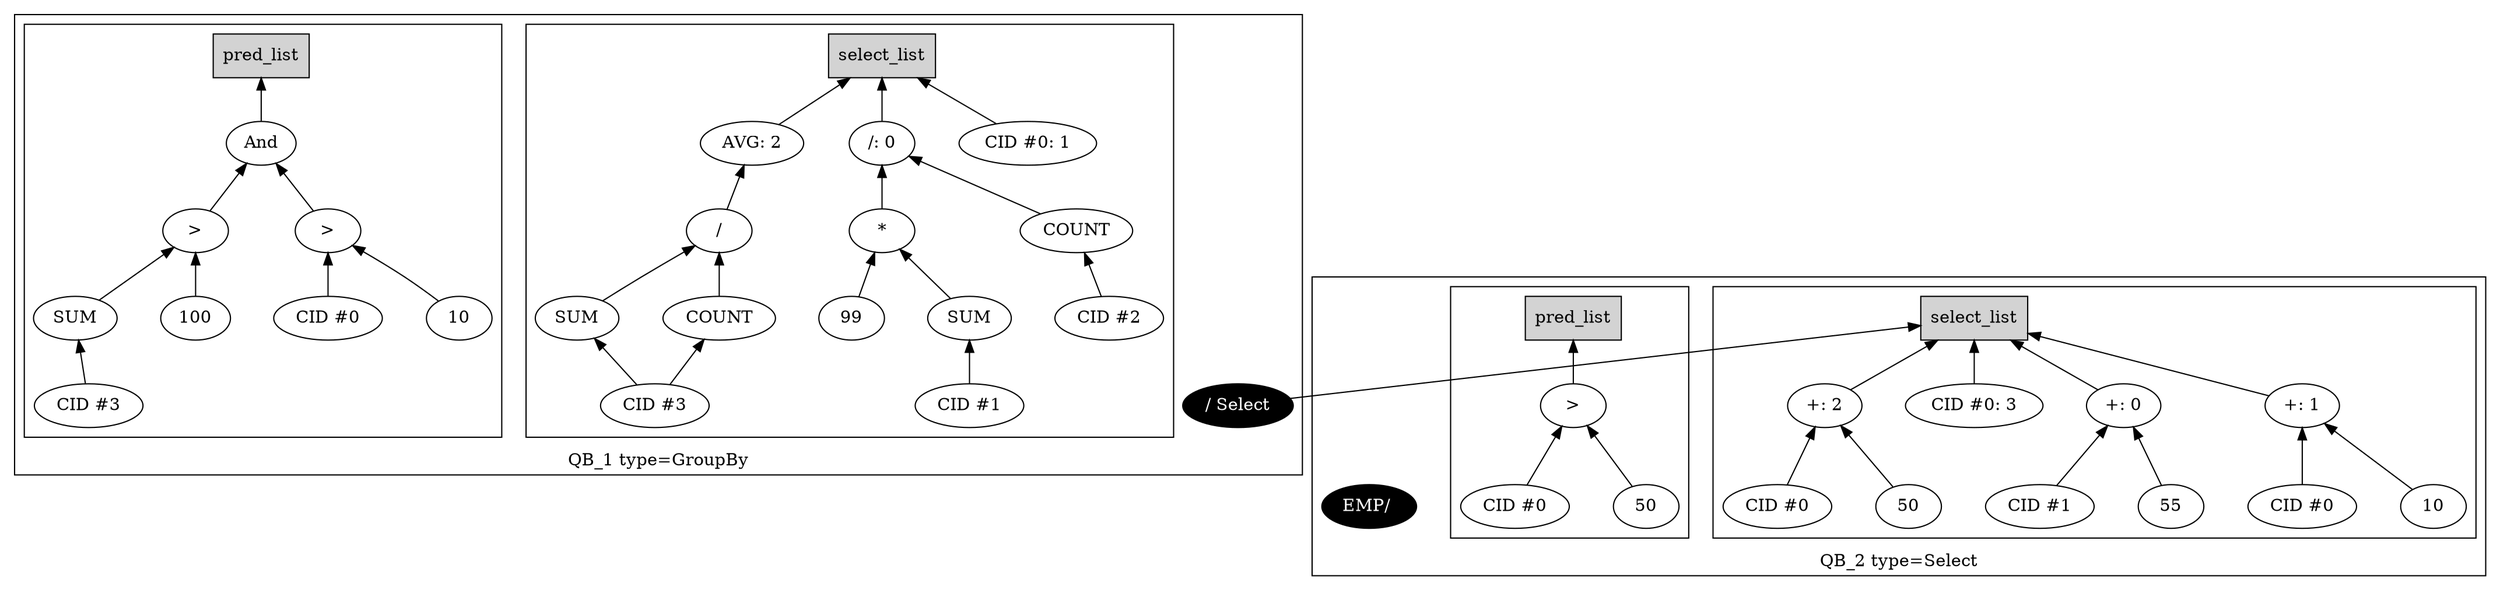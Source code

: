 digraph example1 {
    rankdir=BT;
    nodesep=0.5;
    ordering="in";
  subgraph cluster_QB_1 {
    "QB_1_selectlist"[label="select_list",shape=box,style=filled];
  subgraph cluster_select_listQB_1 {
    exprnodeNodeId11v1[label="/: 0"];
    exprnodeNodeId6v1 -> exprnodeNodeId11v1;
    exprnodeNodeId6v1[label="*"];
    exprnodeNodeId4v1 -> exprnodeNodeId6v1;
    exprnodeNodeId4v1[label="SUM"];
    exprnodeNodeId33v1 -> exprnodeNodeId4v1;
    exprnodeNodeId33v1[label="CID #1"];
    exprnodeNodeId5v1 -> exprnodeNodeId6v1;
    exprnodeNodeId5v1[label="99"];
    exprnodeNodeId10v1 -> exprnodeNodeId11v1;
    exprnodeNodeId10v1[label="COUNT"];
    exprnodeNodeId34v1 -> exprnodeNodeId10v1;
    exprnodeNodeId34v1[label="CID #2"];
    exprnodeNodeId11v1 -> "QB_1_selectlist";
    exprnodeNodeId35v1[label="CID #0: 1"];
    exprnodeNodeId35v1 -> "QB_1_selectlist";
    exprnodeNodeId16v1[label="AVG: 2"];
    exprnodeNodeId39v1 -> exprnodeNodeId16v1;
    exprnodeNodeId39v1[label="/"];
    exprnodeNodeId37v1 -> exprnodeNodeId39v1;
    exprnodeNodeId37v1[label="SUM"];
    exprnodeNodeId36v1 -> exprnodeNodeId37v1;
    exprnodeNodeId36v1[label="CID #3"];
    exprnodeNodeId38v1 -> exprnodeNodeId39v1;
    exprnodeNodeId38v1[label="COUNT"];
    exprnodeNodeId36v1 -> exprnodeNodeId38v1;
    exprnodeNodeId36v1[label="CID #3"];
    exprnodeNodeId16v1 -> "QB_1_selectlist";
}
    "QUN_3"[label="/ Select", fillcolor=black, fontcolor=white, style=filled]
  subgraph cluster_pred_listQB_1 {
    exprnodeNodeId32v1[label="And"];
    exprnodeNodeId26v1 -> exprnodeNodeId32v1;
    exprnodeNodeId26v1[label=">"];
    exprnodeNodeId24v1 -> exprnodeNodeId26v1;
    exprnodeNodeId24v1[label="SUM"];
    exprnodeNodeId40v1 -> exprnodeNodeId24v1;
    exprnodeNodeId40v1[label="CID #3"];
    exprnodeNodeId25v1 -> exprnodeNodeId26v1;
    exprnodeNodeId25v1[label="100"];
    exprnodeNodeId31v1 -> exprnodeNodeId32v1;
    exprnodeNodeId31v1[label=">"];
    exprnodeNodeId41v1 -> exprnodeNodeId31v1;
    exprnodeNodeId41v1[label="CID #0"];
    exprnodeNodeId30v1 -> exprnodeNodeId31v1;
    exprnodeNodeId30v1[label="10"];
    exprnodeNodeId32v1 -> QB_1_pred_list;
    "QB_1_pred_list"[label="pred_list",shape=box,style=filled];
}
    label = "QB_1 type=GroupBy";
}
    "QUN_3" -> "QB_2_selectlist";
  subgraph cluster_QB_2 {
    "QB_2_selectlist"[label="select_list",shape=box,style=filled];
  subgraph cluster_select_listQB_2 {
    exprnodeNodeId22v1[label="+: 0"];
    exprnodeNodeId20v1 -> exprnodeNodeId22v1;
    exprnodeNodeId20v1[label="CID #1"];
    exprnodeNodeId21v1 -> exprnodeNodeId22v1;
    exprnodeNodeId21v1[label="55"];
    exprnodeNodeId22v1 -> "QB_2_selectlist";
    exprnodeNodeId3v1[label="+: 1"];
    exprnodeNodeId1v1 -> exprnodeNodeId3v1;
    exprnodeNodeId1v1[label="CID #0"];
    exprnodeNodeId2v1 -> exprnodeNodeId3v1;
    exprnodeNodeId2v1[label="10"];
    exprnodeNodeId3v1 -> "QB_2_selectlist";
    exprnodeNodeId9v1[label="+: 2"];
    exprnodeNodeId7v1 -> exprnodeNodeId9v1;
    exprnodeNodeId7v1[label="CID #0"];
    exprnodeNodeId8v1 -> exprnodeNodeId9v1;
    exprnodeNodeId8v1[label="50"];
    exprnodeNodeId9v1 -> "QB_2_selectlist";
    exprnodeNodeId15v1[label="CID #0: 3"];
    exprnodeNodeId15v1 -> "QB_2_selectlist";
}
    "QUN_0"[label="EMP/ ", fillcolor=black, fontcolor=white, style=filled]
  subgraph cluster_pred_listQB_2 {
    exprnodeNodeId19v1[label=">"];
    exprnodeNodeId17v1 -> exprnodeNodeId19v1;
    exprnodeNodeId17v1[label="CID #0"];
    exprnodeNodeId18v1 -> exprnodeNodeId19v1;
    exprnodeNodeId18v1[label="50"];
    exprnodeNodeId19v1 -> QB_2_pred_list;
    "QB_2_pred_list"[label="pred_list",shape=box,style=filled];
}
    label = "QB_2 type=Select";
}
}
